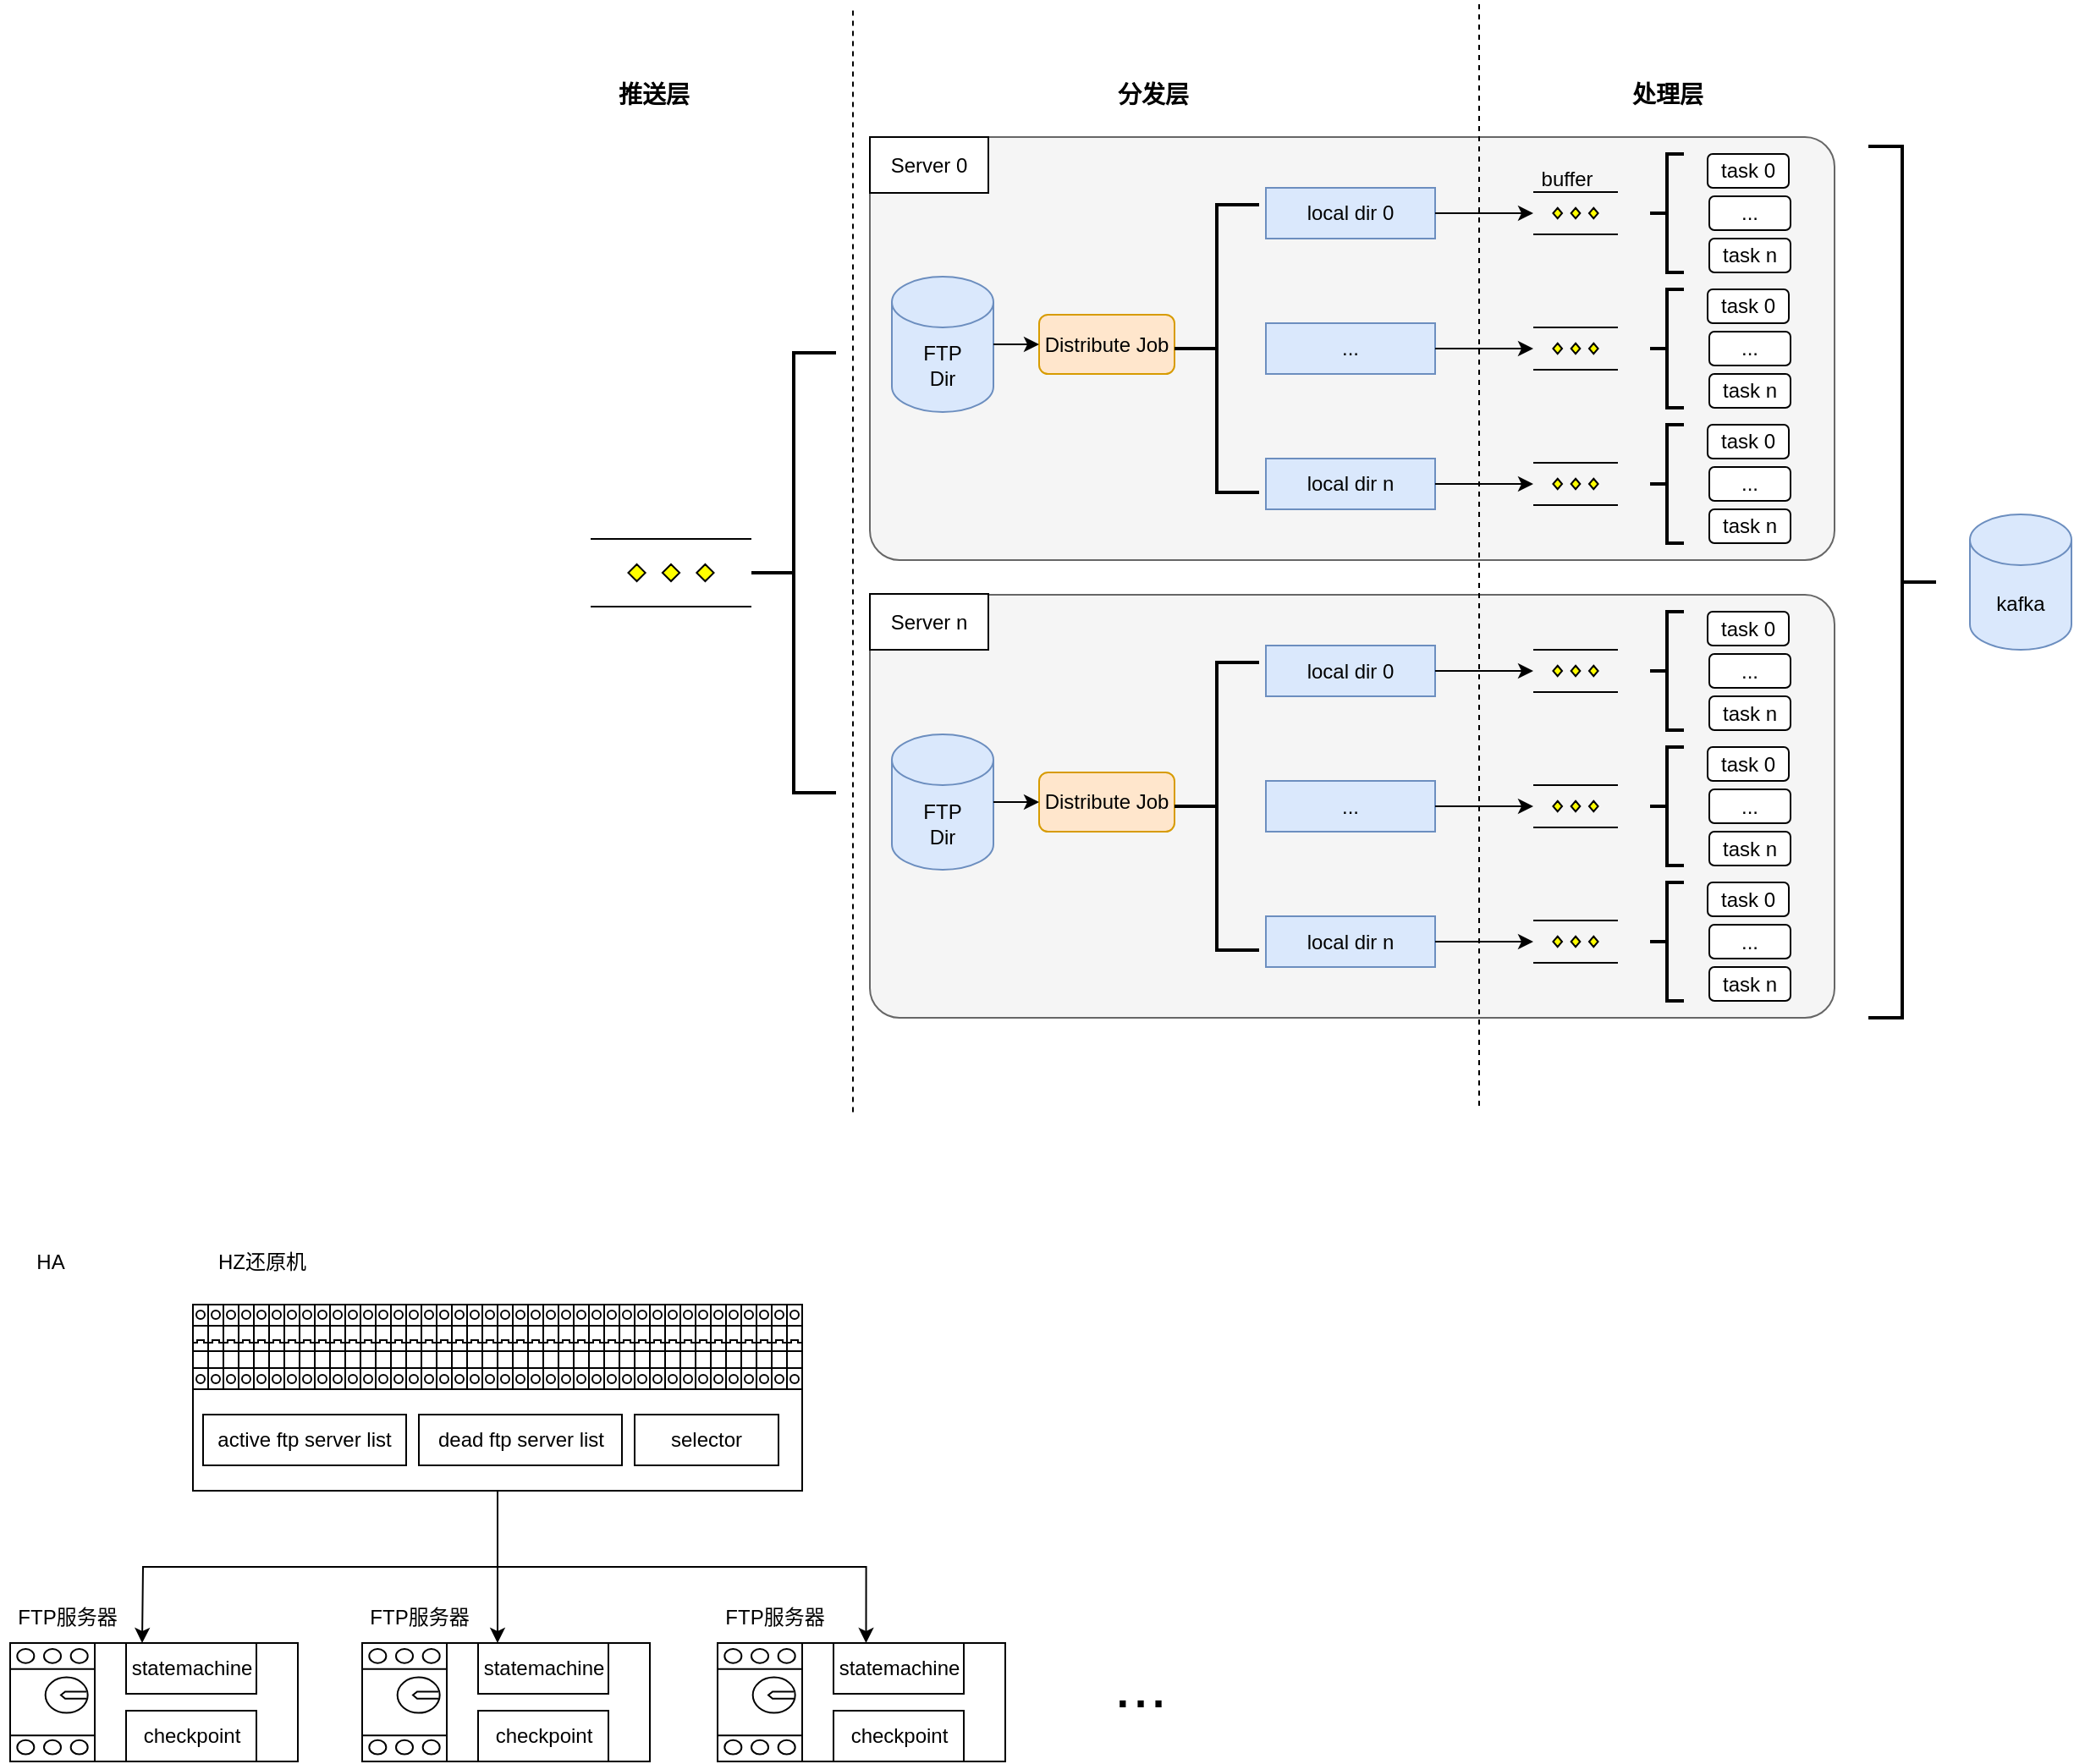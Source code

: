 <mxfile version="21.3.3" type="github">
  <diagram name="第 1 页" id="BekG2cdM6ZOPkUdRqFy7">
    <mxGraphModel dx="1910" dy="654" grid="1" gridSize="10" guides="1" tooltips="1" connect="1" arrows="1" fold="1" page="1" pageScale="1" pageWidth="827" pageHeight="1169" math="0" shadow="0">
      <root>
        <mxCell id="0" />
        <mxCell id="1" parent="0" />
        <mxCell id="uZqDk2x9J8b8Om_Up-CV-93" value="" style="rounded=1;whiteSpace=wrap;html=1;arcSize=7;fillColor=#f5f5f5;fontColor=#333333;strokeColor=#666666;" parent="1" vertex="1">
          <mxGeometry x="70" y="300" width="570" height="250" as="geometry" />
        </mxCell>
        <mxCell id="uZqDk2x9J8b8Om_Up-CV-2" value="" style="endArrow=none;dashed=1;html=1;rounded=0;" parent="1" edge="1">
          <mxGeometry width="50" height="50" relative="1" as="geometry">
            <mxPoint x="60" y="876.25" as="sourcePoint" />
            <mxPoint x="60" y="223.75" as="targetPoint" />
          </mxGeometry>
        </mxCell>
        <mxCell id="uZqDk2x9J8b8Om_Up-CV-6" value="task 0" style="rounded=1;whiteSpace=wrap;html=1;" parent="1" vertex="1">
          <mxGeometry x="565" y="310" width="48" height="20" as="geometry" />
        </mxCell>
        <mxCell id="uZqDk2x9J8b8Om_Up-CV-15" value="local dir 0" style="rounded=0;whiteSpace=wrap;html=1;fillColor=#dae8fc;strokeColor=#6c8ebf;" parent="1" vertex="1">
          <mxGeometry x="304" y="330" width="100" height="30" as="geometry" />
        </mxCell>
        <mxCell id="uZqDk2x9J8b8Om_Up-CV-17" value="..." style="rounded=0;whiteSpace=wrap;html=1;fillColor=#dae8fc;strokeColor=#6c8ebf;" parent="1" vertex="1">
          <mxGeometry x="304" y="410" width="100" height="30" as="geometry" />
        </mxCell>
        <mxCell id="uZqDk2x9J8b8Om_Up-CV-21" value="FTP&lt;br&gt;Dir" style="shape=cylinder3;whiteSpace=wrap;html=1;boundedLbl=1;backgroundOutline=1;size=15;fillColor=#dae8fc;strokeColor=#6c8ebf;" parent="1" vertex="1">
          <mxGeometry x="83" y="382.5" width="60" height="80" as="geometry" />
        </mxCell>
        <mxCell id="uZqDk2x9J8b8Om_Up-CV-23" value="Distribute Job" style="rounded=1;whiteSpace=wrap;html=1;fillColor=#ffe6cc;strokeColor=#d79b00;" parent="1" vertex="1">
          <mxGeometry x="170" y="405" width="80" height="35" as="geometry" />
        </mxCell>
        <mxCell id="uZqDk2x9J8b8Om_Up-CV-24" value="" style="endArrow=classic;html=1;rounded=0;exitX=1;exitY=0.5;exitDx=0;exitDy=0;exitPerimeter=0;entryX=0;entryY=0.5;entryDx=0;entryDy=0;" parent="1" source="uZqDk2x9J8b8Om_Up-CV-21" target="uZqDk2x9J8b8Om_Up-CV-23" edge="1">
          <mxGeometry width="50" height="50" relative="1" as="geometry">
            <mxPoint x="440" y="460" as="sourcePoint" />
            <mxPoint x="490" y="410" as="targetPoint" />
          </mxGeometry>
        </mxCell>
        <mxCell id="uZqDk2x9J8b8Om_Up-CV-27" value="" style="strokeWidth=2;html=1;shape=mxgraph.flowchart.annotation_2;align=left;labelPosition=right;pointerEvents=1;" parent="1" vertex="1">
          <mxGeometry x="250" y="340" width="50" height="170" as="geometry" />
        </mxCell>
        <mxCell id="uZqDk2x9J8b8Om_Up-CV-29" value="" style="endArrow=classic;html=1;rounded=0;exitX=1;exitY=0.5;exitDx=0;exitDy=0;entryX=0;entryY=0.5;entryDx=0;entryDy=0;entryPerimeter=0;" parent="1" source="uZqDk2x9J8b8Om_Up-CV-15" target="uZqDk2x9J8b8Om_Up-CV-34" edge="1">
          <mxGeometry width="50" height="50" relative="1" as="geometry">
            <mxPoint x="450" y="384.5" as="sourcePoint" />
            <mxPoint x="462.0" y="385" as="targetPoint" />
          </mxGeometry>
        </mxCell>
        <mxCell id="uZqDk2x9J8b8Om_Up-CV-36" value="" style="verticalLabelPosition=bottom;verticalAlign=top;html=1;shape=mxgraph.flowchart.parallel_mode;pointerEvents=1" parent="1" vertex="1">
          <mxGeometry x="-95" y="537.5" width="95" height="40" as="geometry" />
        </mxCell>
        <mxCell id="uZqDk2x9J8b8Om_Up-CV-37" value="..." style="rounded=1;whiteSpace=wrap;html=1;" parent="1" vertex="1">
          <mxGeometry x="566" y="335" width="48" height="20" as="geometry" />
        </mxCell>
        <mxCell id="uZqDk2x9J8b8Om_Up-CV-38" value="task n" style="rounded=1;whiteSpace=wrap;html=1;" parent="1" vertex="1">
          <mxGeometry x="566" y="360" width="48" height="20" as="geometry" />
        </mxCell>
        <mxCell id="uZqDk2x9J8b8Om_Up-CV-40" value="" style="strokeWidth=2;html=1;shape=mxgraph.flowchart.annotation_2;align=left;labelPosition=right;pointerEvents=1;" parent="1" vertex="1">
          <mxGeometry x="531" y="310" width="20" height="70" as="geometry" />
        </mxCell>
        <mxCell id="uZqDk2x9J8b8Om_Up-CV-41" value="task 0" style="rounded=1;whiteSpace=wrap;html=1;" parent="1" vertex="1">
          <mxGeometry x="565" y="390" width="48" height="20" as="geometry" />
        </mxCell>
        <mxCell id="uZqDk2x9J8b8Om_Up-CV-42" value="" style="endArrow=classic;html=1;rounded=0;exitX=1;exitY=0.5;exitDx=0;exitDy=0;entryX=0;entryY=0.5;entryDx=0;entryDy=0;entryPerimeter=0;" parent="1" target="uZqDk2x9J8b8Om_Up-CV-43" edge="1">
          <mxGeometry width="50" height="50" relative="1" as="geometry">
            <mxPoint x="404" y="425" as="sourcePoint" />
            <mxPoint x="462.0" y="465" as="targetPoint" />
          </mxGeometry>
        </mxCell>
        <mxCell id="uZqDk2x9J8b8Om_Up-CV-43" value="" style="verticalLabelPosition=bottom;verticalAlign=top;html=1;shape=mxgraph.flowchart.parallel_mode;pointerEvents=1" parent="1" vertex="1">
          <mxGeometry x="462" y="412.5" width="50" height="25" as="geometry" />
        </mxCell>
        <mxCell id="uZqDk2x9J8b8Om_Up-CV-44" value="..." style="rounded=1;whiteSpace=wrap;html=1;" parent="1" vertex="1">
          <mxGeometry x="566" y="415" width="48" height="20" as="geometry" />
        </mxCell>
        <mxCell id="uZqDk2x9J8b8Om_Up-CV-45" value="task n" style="rounded=1;whiteSpace=wrap;html=1;" parent="1" vertex="1">
          <mxGeometry x="566" y="440" width="48" height="20" as="geometry" />
        </mxCell>
        <mxCell id="uZqDk2x9J8b8Om_Up-CV-46" value="" style="strokeWidth=2;html=1;shape=mxgraph.flowchart.annotation_2;align=left;labelPosition=right;pointerEvents=1;" parent="1" vertex="1">
          <mxGeometry x="531" y="390" width="20" height="70" as="geometry" />
        </mxCell>
        <mxCell id="uZqDk2x9J8b8Om_Up-CV-47" value="local dir n" style="rounded=0;whiteSpace=wrap;html=1;fillColor=#dae8fc;strokeColor=#6c8ebf;" parent="1" vertex="1">
          <mxGeometry x="304" y="490" width="100" height="30" as="geometry" />
        </mxCell>
        <mxCell id="uZqDk2x9J8b8Om_Up-CV-48" value="task 0" style="rounded=1;whiteSpace=wrap;html=1;" parent="1" vertex="1">
          <mxGeometry x="565" y="470" width="48" height="20" as="geometry" />
        </mxCell>
        <mxCell id="uZqDk2x9J8b8Om_Up-CV-49" value="" style="endArrow=classic;html=1;rounded=0;exitX=1;exitY=0.5;exitDx=0;exitDy=0;entryX=0;entryY=0.5;entryDx=0;entryDy=0;entryPerimeter=0;" parent="1" target="uZqDk2x9J8b8Om_Up-CV-50" edge="1">
          <mxGeometry width="50" height="50" relative="1" as="geometry">
            <mxPoint x="404" y="505" as="sourcePoint" />
            <mxPoint x="462.0" y="545" as="targetPoint" />
          </mxGeometry>
        </mxCell>
        <mxCell id="uZqDk2x9J8b8Om_Up-CV-50" value="" style="verticalLabelPosition=bottom;verticalAlign=top;html=1;shape=mxgraph.flowchart.parallel_mode;pointerEvents=1" parent="1" vertex="1">
          <mxGeometry x="462" y="492.5" width="50" height="25" as="geometry" />
        </mxCell>
        <mxCell id="uZqDk2x9J8b8Om_Up-CV-51" value="..." style="rounded=1;whiteSpace=wrap;html=1;" parent="1" vertex="1">
          <mxGeometry x="566" y="495" width="48" height="20" as="geometry" />
        </mxCell>
        <mxCell id="uZqDk2x9J8b8Om_Up-CV-52" value="task n" style="rounded=1;whiteSpace=wrap;html=1;" parent="1" vertex="1">
          <mxGeometry x="566" y="520" width="48" height="20" as="geometry" />
        </mxCell>
        <mxCell id="uZqDk2x9J8b8Om_Up-CV-53" value="" style="strokeWidth=2;html=1;shape=mxgraph.flowchart.annotation_2;align=left;labelPosition=right;pointerEvents=1;" parent="1" vertex="1">
          <mxGeometry x="531" y="470" width="20" height="70" as="geometry" />
        </mxCell>
        <mxCell id="uZqDk2x9J8b8Om_Up-CV-87" value="" style="strokeWidth=2;html=1;shape=mxgraph.flowchart.annotation_2;align=left;labelPosition=right;pointerEvents=1;" parent="1" vertex="1">
          <mxGeometry y="427.5" width="50" height="260" as="geometry" />
        </mxCell>
        <mxCell id="uZqDk2x9J8b8Om_Up-CV-88" value="kafka" style="shape=cylinder3;whiteSpace=wrap;html=1;boundedLbl=1;backgroundOutline=1;size=15;fillColor=#dae8fc;strokeColor=#6c8ebf;" parent="1" vertex="1">
          <mxGeometry x="720" y="523" width="60" height="80" as="geometry" />
        </mxCell>
        <mxCell id="uZqDk2x9J8b8Om_Up-CV-90" value="" style="strokeWidth=2;html=1;shape=mxgraph.flowchart.annotation_2;align=left;labelPosition=right;pointerEvents=1;rotation=-180;" parent="1" vertex="1">
          <mxGeometry x="660" y="305.5" width="40" height="515" as="geometry" />
        </mxCell>
        <mxCell id="uZqDk2x9J8b8Om_Up-CV-94" value="" style="rounded=1;whiteSpace=wrap;html=1;arcSize=7;fillColor=#f5f5f5;fontColor=#333333;strokeColor=#666666;" parent="1" vertex="1">
          <mxGeometry x="70" y="570.5" width="570" height="250" as="geometry" />
        </mxCell>
        <mxCell id="uZqDk2x9J8b8Om_Up-CV-95" value="task 0" style="rounded=1;whiteSpace=wrap;html=1;" parent="1" vertex="1">
          <mxGeometry x="565" y="580.5" width="48" height="20" as="geometry" />
        </mxCell>
        <mxCell id="uZqDk2x9J8b8Om_Up-CV-96" value="local dir 0" style="rounded=0;whiteSpace=wrap;html=1;fillColor=#dae8fc;strokeColor=#6c8ebf;" parent="1" vertex="1">
          <mxGeometry x="304" y="600.5" width="100" height="30" as="geometry" />
        </mxCell>
        <mxCell id="uZqDk2x9J8b8Om_Up-CV-97" value="..." style="rounded=0;whiteSpace=wrap;html=1;fillColor=#dae8fc;strokeColor=#6c8ebf;" parent="1" vertex="1">
          <mxGeometry x="304" y="680.5" width="100" height="30" as="geometry" />
        </mxCell>
        <mxCell id="uZqDk2x9J8b8Om_Up-CV-98" value="FTP&lt;br&gt;Dir" style="shape=cylinder3;whiteSpace=wrap;html=1;boundedLbl=1;backgroundOutline=1;size=15;fillColor=#dae8fc;strokeColor=#6c8ebf;" parent="1" vertex="1">
          <mxGeometry x="83" y="653" width="60" height="80" as="geometry" />
        </mxCell>
        <mxCell id="uZqDk2x9J8b8Om_Up-CV-99" value="Distribute Job" style="rounded=1;whiteSpace=wrap;html=1;fillColor=#ffe6cc;strokeColor=#d79b00;" parent="1" vertex="1">
          <mxGeometry x="170" y="675.5" width="80" height="35" as="geometry" />
        </mxCell>
        <mxCell id="uZqDk2x9J8b8Om_Up-CV-100" value="" style="endArrow=classic;html=1;rounded=0;exitX=1;exitY=0.5;exitDx=0;exitDy=0;exitPerimeter=0;entryX=0;entryY=0.5;entryDx=0;entryDy=0;" parent="1" source="uZqDk2x9J8b8Om_Up-CV-98" target="uZqDk2x9J8b8Om_Up-CV-99" edge="1">
          <mxGeometry width="50" height="50" relative="1" as="geometry">
            <mxPoint x="440" y="730.5" as="sourcePoint" />
            <mxPoint x="490" y="680.5" as="targetPoint" />
          </mxGeometry>
        </mxCell>
        <mxCell id="uZqDk2x9J8b8Om_Up-CV-101" value="" style="strokeWidth=2;html=1;shape=mxgraph.flowchart.annotation_2;align=left;labelPosition=right;pointerEvents=1;" parent="1" vertex="1">
          <mxGeometry x="250" y="610.5" width="50" height="170" as="geometry" />
        </mxCell>
        <mxCell id="uZqDk2x9J8b8Om_Up-CV-102" value="" style="endArrow=classic;html=1;rounded=0;exitX=1;exitY=0.5;exitDx=0;exitDy=0;entryX=0;entryY=0.5;entryDx=0;entryDy=0;entryPerimeter=0;" parent="1" source="uZqDk2x9J8b8Om_Up-CV-96" target="uZqDk2x9J8b8Om_Up-CV-103" edge="1">
          <mxGeometry width="50" height="50" relative="1" as="geometry">
            <mxPoint x="450" y="655" as="sourcePoint" />
            <mxPoint x="462.0" y="655.5" as="targetPoint" />
          </mxGeometry>
        </mxCell>
        <mxCell id="uZqDk2x9J8b8Om_Up-CV-103" value="" style="verticalLabelPosition=bottom;verticalAlign=top;html=1;shape=mxgraph.flowchart.parallel_mode;pointerEvents=1" parent="1" vertex="1">
          <mxGeometry x="462" y="603" width="50" height="25" as="geometry" />
        </mxCell>
        <mxCell id="uZqDk2x9J8b8Om_Up-CV-104" value="..." style="rounded=1;whiteSpace=wrap;html=1;" parent="1" vertex="1">
          <mxGeometry x="566" y="605.5" width="48" height="20" as="geometry" />
        </mxCell>
        <mxCell id="uZqDk2x9J8b8Om_Up-CV-105" value="task n" style="rounded=1;whiteSpace=wrap;html=1;" parent="1" vertex="1">
          <mxGeometry x="566" y="630.5" width="48" height="20" as="geometry" />
        </mxCell>
        <mxCell id="uZqDk2x9J8b8Om_Up-CV-106" value="" style="strokeWidth=2;html=1;shape=mxgraph.flowchart.annotation_2;align=left;labelPosition=right;pointerEvents=1;" parent="1" vertex="1">
          <mxGeometry x="531" y="580.5" width="20" height="70" as="geometry" />
        </mxCell>
        <mxCell id="uZqDk2x9J8b8Om_Up-CV-107" value="task 0" style="rounded=1;whiteSpace=wrap;html=1;" parent="1" vertex="1">
          <mxGeometry x="565" y="660.5" width="48" height="20" as="geometry" />
        </mxCell>
        <mxCell id="uZqDk2x9J8b8Om_Up-CV-108" value="" style="endArrow=classic;html=1;rounded=0;exitX=1;exitY=0.5;exitDx=0;exitDy=0;entryX=0;entryY=0.5;entryDx=0;entryDy=0;entryPerimeter=0;" parent="1" target="uZqDk2x9J8b8Om_Up-CV-109" edge="1">
          <mxGeometry width="50" height="50" relative="1" as="geometry">
            <mxPoint x="404" y="695.5" as="sourcePoint" />
            <mxPoint x="462.0" y="735.5" as="targetPoint" />
          </mxGeometry>
        </mxCell>
        <mxCell id="uZqDk2x9J8b8Om_Up-CV-109" value="" style="verticalLabelPosition=bottom;verticalAlign=top;html=1;shape=mxgraph.flowchart.parallel_mode;pointerEvents=1" parent="1" vertex="1">
          <mxGeometry x="462" y="683" width="50" height="25" as="geometry" />
        </mxCell>
        <mxCell id="uZqDk2x9J8b8Om_Up-CV-110" value="..." style="rounded=1;whiteSpace=wrap;html=1;" parent="1" vertex="1">
          <mxGeometry x="566" y="685.5" width="48" height="20" as="geometry" />
        </mxCell>
        <mxCell id="uZqDk2x9J8b8Om_Up-CV-111" value="task n" style="rounded=1;whiteSpace=wrap;html=1;" parent="1" vertex="1">
          <mxGeometry x="566" y="710.5" width="48" height="20" as="geometry" />
        </mxCell>
        <mxCell id="uZqDk2x9J8b8Om_Up-CV-112" value="" style="strokeWidth=2;html=1;shape=mxgraph.flowchart.annotation_2;align=left;labelPosition=right;pointerEvents=1;" parent="1" vertex="1">
          <mxGeometry x="531" y="660.5" width="20" height="70" as="geometry" />
        </mxCell>
        <mxCell id="uZqDk2x9J8b8Om_Up-CV-113" value="local dir n" style="rounded=0;whiteSpace=wrap;html=1;fillColor=#dae8fc;strokeColor=#6c8ebf;" parent="1" vertex="1">
          <mxGeometry x="304" y="760.5" width="100" height="30" as="geometry" />
        </mxCell>
        <mxCell id="uZqDk2x9J8b8Om_Up-CV-114" value="task 0" style="rounded=1;whiteSpace=wrap;html=1;" parent="1" vertex="1">
          <mxGeometry x="565" y="740.5" width="48" height="20" as="geometry" />
        </mxCell>
        <mxCell id="uZqDk2x9J8b8Om_Up-CV-115" value="" style="endArrow=classic;html=1;rounded=0;exitX=1;exitY=0.5;exitDx=0;exitDy=0;entryX=0;entryY=0.5;entryDx=0;entryDy=0;entryPerimeter=0;" parent="1" target="uZqDk2x9J8b8Om_Up-CV-116" edge="1">
          <mxGeometry width="50" height="50" relative="1" as="geometry">
            <mxPoint x="404" y="775.5" as="sourcePoint" />
            <mxPoint x="462.0" y="815.5" as="targetPoint" />
          </mxGeometry>
        </mxCell>
        <mxCell id="uZqDk2x9J8b8Om_Up-CV-116" value="" style="verticalLabelPosition=bottom;verticalAlign=top;html=1;shape=mxgraph.flowchart.parallel_mode;pointerEvents=1" parent="1" vertex="1">
          <mxGeometry x="462" y="763" width="50" height="25" as="geometry" />
        </mxCell>
        <mxCell id="uZqDk2x9J8b8Om_Up-CV-117" value="..." style="rounded=1;whiteSpace=wrap;html=1;" parent="1" vertex="1">
          <mxGeometry x="566" y="765.5" width="48" height="20" as="geometry" />
        </mxCell>
        <mxCell id="uZqDk2x9J8b8Om_Up-CV-118" value="task n" style="rounded=1;whiteSpace=wrap;html=1;" parent="1" vertex="1">
          <mxGeometry x="566" y="790.5" width="48" height="20" as="geometry" />
        </mxCell>
        <mxCell id="uZqDk2x9J8b8Om_Up-CV-119" value="" style="strokeWidth=2;html=1;shape=mxgraph.flowchart.annotation_2;align=left;labelPosition=right;pointerEvents=1;" parent="1" vertex="1">
          <mxGeometry x="531" y="740.5" width="20" height="70" as="geometry" />
        </mxCell>
        <mxCell id="uZqDk2x9J8b8Om_Up-CV-120" value="" style="endArrow=none;dashed=1;html=1;rounded=0;" parent="1" edge="1">
          <mxGeometry width="50" height="50" relative="1" as="geometry">
            <mxPoint x="430" y="872.5" as="sourcePoint" />
            <mxPoint x="430" y="220" as="targetPoint" />
          </mxGeometry>
        </mxCell>
        <mxCell id="uZqDk2x9J8b8Om_Up-CV-121" value="buffer" style="text;html=1;strokeColor=none;fillColor=none;align=center;verticalAlign=middle;whiteSpace=wrap;rounded=0;" parent="1" vertex="1">
          <mxGeometry x="452" y="310" width="60" height="30" as="geometry" />
        </mxCell>
        <mxCell id="uZqDk2x9J8b8Om_Up-CV-122" value="推送层" style="text;html=1;strokeColor=none;fillColor=none;align=center;verticalAlign=middle;whiteSpace=wrap;rounded=0;fontSize=14;fontStyle=1" parent="1" vertex="1">
          <mxGeometry x="-95" y="260" width="75" height="30" as="geometry" />
        </mxCell>
        <mxCell id="uZqDk2x9J8b8Om_Up-CV-123" value="分发层" style="text;html=1;strokeColor=none;fillColor=none;align=center;verticalAlign=middle;whiteSpace=wrap;rounded=0;fontSize=14;fontStyle=1" parent="1" vertex="1">
          <mxGeometry x="200" y="260" width="75" height="30" as="geometry" />
        </mxCell>
        <mxCell id="uZqDk2x9J8b8Om_Up-CV-124" value="处理层" style="text;html=1;strokeColor=none;fillColor=none;align=center;verticalAlign=middle;whiteSpace=wrap;rounded=0;fontSize=14;fontStyle=1" parent="1" vertex="1">
          <mxGeometry x="503.5" y="260" width="75" height="30" as="geometry" />
        </mxCell>
        <mxCell id="uZqDk2x9J8b8Om_Up-CV-127" value="Server 0" style="rounded=0;whiteSpace=wrap;html=1;" parent="1" vertex="1">
          <mxGeometry x="70" y="300" width="70" height="33" as="geometry" />
        </mxCell>
        <mxCell id="uZqDk2x9J8b8Om_Up-CV-128" value="Server n" style="rounded=0;whiteSpace=wrap;html=1;" parent="1" vertex="1">
          <mxGeometry x="70" y="570" width="70" height="33" as="geometry" />
        </mxCell>
        <mxCell id="uZqDk2x9J8b8Om_Up-CV-34" value="" style="verticalLabelPosition=bottom;verticalAlign=top;html=1;shape=mxgraph.flowchart.parallel_mode;pointerEvents=1;fillColor=none;strokeColor=default;" parent="1" vertex="1">
          <mxGeometry x="462" y="332.5" width="50" height="25" as="geometry" />
        </mxCell>
        <mxCell id="rie9ZK1b0KE5LXsKnryG-71" style="edgeStyle=orthogonalEdgeStyle;rounded=0;orthogonalLoop=1;jettySize=auto;html=1;exitX=0.5;exitY=1;exitDx=0;exitDy=0;" edge="1" parent="1" source="rie9ZK1b0KE5LXsKnryG-13">
          <mxGeometry relative="1" as="geometry">
            <mxPoint x="-360" y="1190" as="targetPoint" />
          </mxGeometry>
        </mxCell>
        <mxCell id="rie9ZK1b0KE5LXsKnryG-72" style="rounded=0;orthogonalLoop=1;jettySize=auto;html=1;exitX=0.5;exitY=1;exitDx=0;exitDy=0;" edge="1" parent="1" source="rie9ZK1b0KE5LXsKnryG-13">
          <mxGeometry relative="1" as="geometry">
            <mxPoint x="-150" y="1190" as="targetPoint" />
          </mxGeometry>
        </mxCell>
        <mxCell id="rie9ZK1b0KE5LXsKnryG-73" style="edgeStyle=orthogonalEdgeStyle;rounded=0;orthogonalLoop=1;jettySize=auto;html=1;exitX=0.5;exitY=1;exitDx=0;exitDy=0;entryX=0.25;entryY=0;entryDx=0;entryDy=0;" edge="1" parent="1" source="rie9ZK1b0KE5LXsKnryG-13" target="rie9ZK1b0KE5LXsKnryG-66">
          <mxGeometry relative="1" as="geometry" />
        </mxCell>
        <mxCell id="rie9ZK1b0KE5LXsKnryG-56" value="" style="group" vertex="1" connectable="0" parent="1">
          <mxGeometry x="-438" y="1160" width="170" height="100" as="geometry" />
        </mxCell>
        <mxCell id="rie9ZK1b0KE5LXsKnryG-11" value="" style="verticalLabelPosition=bottom;dashed=0;shadow=0;html=1;align=center;verticalAlign=top;shape=mxgraph.cabinets.motor_cb_32_125a;" vertex="1" parent="rie9ZK1b0KE5LXsKnryG-56">
          <mxGeometry y="30" width="50" height="70" as="geometry" />
        </mxCell>
        <mxCell id="rie9ZK1b0KE5LXsKnryG-52" value="" style="rounded=0;whiteSpace=wrap;html=1;" vertex="1" parent="rie9ZK1b0KE5LXsKnryG-56">
          <mxGeometry x="50" y="30" width="120" height="70" as="geometry" />
        </mxCell>
        <mxCell id="rie9ZK1b0KE5LXsKnryG-53" value="statemachine" style="rounded=0;whiteSpace=wrap;html=1;" vertex="1" parent="rie9ZK1b0KE5LXsKnryG-56">
          <mxGeometry x="68.5" y="30" width="77" height="30" as="geometry" />
        </mxCell>
        <mxCell id="rie9ZK1b0KE5LXsKnryG-54" value="checkpoint" style="rounded=0;whiteSpace=wrap;html=1;" vertex="1" parent="rie9ZK1b0KE5LXsKnryG-56">
          <mxGeometry x="68.5" y="70" width="77" height="30" as="geometry" />
        </mxCell>
        <mxCell id="rie9ZK1b0KE5LXsKnryG-55" value="FTP服务器" style="text;html=1;strokeColor=none;fillColor=none;align=center;verticalAlign=middle;whiteSpace=wrap;rounded=0;" vertex="1" parent="rie9ZK1b0KE5LXsKnryG-56">
          <mxGeometry width="68" height="30" as="geometry" />
        </mxCell>
        <mxCell id="rie9ZK1b0KE5LXsKnryG-57" value="" style="group" vertex="1" connectable="0" parent="1">
          <mxGeometry x="-230" y="1160" width="170" height="100" as="geometry" />
        </mxCell>
        <mxCell id="rie9ZK1b0KE5LXsKnryG-59" value="" style="rounded=0;whiteSpace=wrap;html=1;" vertex="1" parent="rie9ZK1b0KE5LXsKnryG-57">
          <mxGeometry y="30" width="170" height="70" as="geometry" />
        </mxCell>
        <mxCell id="rie9ZK1b0KE5LXsKnryG-58" value="" style="verticalLabelPosition=bottom;dashed=0;shadow=0;html=1;align=center;verticalAlign=top;shape=mxgraph.cabinets.motor_cb_32_125a;" vertex="1" parent="rie9ZK1b0KE5LXsKnryG-57">
          <mxGeometry y="30" width="50" height="70" as="geometry" />
        </mxCell>
        <mxCell id="rie9ZK1b0KE5LXsKnryG-60" value="statemachine" style="rounded=0;whiteSpace=wrap;html=1;" vertex="1" parent="rie9ZK1b0KE5LXsKnryG-57">
          <mxGeometry x="68.5" y="30" width="77" height="30" as="geometry" />
        </mxCell>
        <mxCell id="rie9ZK1b0KE5LXsKnryG-61" value="checkpoint" style="rounded=0;whiteSpace=wrap;html=1;" vertex="1" parent="rie9ZK1b0KE5LXsKnryG-57">
          <mxGeometry x="68.5" y="70" width="77" height="30" as="geometry" />
        </mxCell>
        <mxCell id="rie9ZK1b0KE5LXsKnryG-62" value="FTP服务器" style="text;html=1;strokeColor=none;fillColor=none;align=center;verticalAlign=middle;whiteSpace=wrap;rounded=0;" vertex="1" parent="rie9ZK1b0KE5LXsKnryG-57">
          <mxGeometry width="68" height="30" as="geometry" />
        </mxCell>
        <mxCell id="rie9ZK1b0KE5LXsKnryG-63" value="" style="group" vertex="1" connectable="0" parent="1">
          <mxGeometry x="-20" y="1160" width="170" height="100" as="geometry" />
        </mxCell>
        <mxCell id="rie9ZK1b0KE5LXsKnryG-64" value="" style="verticalLabelPosition=bottom;dashed=0;shadow=0;html=1;align=center;verticalAlign=top;shape=mxgraph.cabinets.motor_cb_32_125a;" vertex="1" parent="rie9ZK1b0KE5LXsKnryG-63">
          <mxGeometry y="30" width="50" height="70" as="geometry" />
        </mxCell>
        <mxCell id="rie9ZK1b0KE5LXsKnryG-65" value="" style="rounded=0;whiteSpace=wrap;html=1;" vertex="1" parent="rie9ZK1b0KE5LXsKnryG-63">
          <mxGeometry x="50" y="30" width="120" height="70" as="geometry" />
        </mxCell>
        <mxCell id="rie9ZK1b0KE5LXsKnryG-66" value="statemachine" style="rounded=0;whiteSpace=wrap;html=1;" vertex="1" parent="rie9ZK1b0KE5LXsKnryG-63">
          <mxGeometry x="68.5" y="30" width="77" height="30" as="geometry" />
        </mxCell>
        <mxCell id="rie9ZK1b0KE5LXsKnryG-67" value="checkpoint" style="rounded=0;whiteSpace=wrap;html=1;" vertex="1" parent="rie9ZK1b0KE5LXsKnryG-63">
          <mxGeometry x="68.5" y="70" width="77" height="30" as="geometry" />
        </mxCell>
        <mxCell id="rie9ZK1b0KE5LXsKnryG-68" value="FTP服务器" style="text;html=1;strokeColor=none;fillColor=none;align=center;verticalAlign=middle;whiteSpace=wrap;rounded=0;" vertex="1" parent="rie9ZK1b0KE5LXsKnryG-63">
          <mxGeometry width="68" height="30" as="geometry" />
        </mxCell>
        <mxCell id="rie9ZK1b0KE5LXsKnryG-70" value="..." style="text;html=1;strokeColor=none;fillColor=none;align=center;verticalAlign=middle;whiteSpace=wrap;rounded=0;fontSize=38;" vertex="1" parent="1">
          <mxGeometry x="200" y="1200" width="60" height="30" as="geometry" />
        </mxCell>
        <mxCell id="rie9ZK1b0KE5LXsKnryG-74" value="" style="group" vertex="1" connectable="0" parent="1">
          <mxGeometry x="-330" y="950" width="360" height="150" as="geometry" />
        </mxCell>
        <mxCell id="rie9ZK1b0KE5LXsKnryG-1" value="" style="verticalLabelPosition=bottom;dashed=0;shadow=0;html=1;align=center;verticalAlign=top;shape=mxgraph.cabinets.cb_1p;" vertex="1" parent="rie9ZK1b0KE5LXsKnryG-74">
          <mxGeometry y="40" width="9" height="50" as="geometry" />
        </mxCell>
        <mxCell id="rie9ZK1b0KE5LXsKnryG-2" value="" style="verticalLabelPosition=bottom;dashed=0;shadow=0;html=1;align=center;verticalAlign=top;shape=mxgraph.cabinets.cb_1p;" vertex="1" parent="rie9ZK1b0KE5LXsKnryG-74">
          <mxGeometry x="9" y="40" width="9" height="50" as="geometry" />
        </mxCell>
        <mxCell id="rie9ZK1b0KE5LXsKnryG-3" value="" style="verticalLabelPosition=bottom;dashed=0;shadow=0;html=1;align=center;verticalAlign=top;shape=mxgraph.cabinets.cb_1p;" vertex="1" parent="rie9ZK1b0KE5LXsKnryG-74">
          <mxGeometry x="18" y="40" width="9" height="50" as="geometry" />
        </mxCell>
        <mxCell id="rie9ZK1b0KE5LXsKnryG-4" value="" style="verticalLabelPosition=bottom;dashed=0;shadow=0;html=1;align=center;verticalAlign=top;shape=mxgraph.cabinets.cb_1p;" vertex="1" parent="rie9ZK1b0KE5LXsKnryG-74">
          <mxGeometry x="27" y="40" width="9" height="50" as="geometry" />
        </mxCell>
        <mxCell id="rie9ZK1b0KE5LXsKnryG-5" value="" style="verticalLabelPosition=bottom;dashed=0;shadow=0;html=1;align=center;verticalAlign=top;shape=mxgraph.cabinets.cb_1p;" vertex="1" parent="rie9ZK1b0KE5LXsKnryG-74">
          <mxGeometry x="36" y="40" width="9" height="50" as="geometry" />
        </mxCell>
        <mxCell id="rie9ZK1b0KE5LXsKnryG-6" value="" style="verticalLabelPosition=bottom;dashed=0;shadow=0;html=1;align=center;verticalAlign=top;shape=mxgraph.cabinets.cb_1p;" vertex="1" parent="rie9ZK1b0KE5LXsKnryG-74">
          <mxGeometry x="45" y="40" width="9" height="50" as="geometry" />
        </mxCell>
        <mxCell id="rie9ZK1b0KE5LXsKnryG-7" value="" style="verticalLabelPosition=bottom;dashed=0;shadow=0;html=1;align=center;verticalAlign=top;shape=mxgraph.cabinets.cb_1p;" vertex="1" parent="rie9ZK1b0KE5LXsKnryG-74">
          <mxGeometry x="54" y="40" width="9" height="50" as="geometry" />
        </mxCell>
        <mxCell id="rie9ZK1b0KE5LXsKnryG-8" value="" style="verticalLabelPosition=bottom;dashed=0;shadow=0;html=1;align=center;verticalAlign=top;shape=mxgraph.cabinets.cb_1p;" vertex="1" parent="rie9ZK1b0KE5LXsKnryG-74">
          <mxGeometry x="63" y="40" width="9" height="50" as="geometry" />
        </mxCell>
        <mxCell id="rie9ZK1b0KE5LXsKnryG-9" value="" style="verticalLabelPosition=bottom;dashed=0;shadow=0;html=1;align=center;verticalAlign=top;shape=mxgraph.cabinets.cb_1p;" vertex="1" parent="rie9ZK1b0KE5LXsKnryG-74">
          <mxGeometry x="72" y="40" width="9" height="50" as="geometry" />
        </mxCell>
        <mxCell id="rie9ZK1b0KE5LXsKnryG-10" value="" style="verticalLabelPosition=bottom;dashed=0;shadow=0;html=1;align=center;verticalAlign=top;shape=mxgraph.cabinets.cb_1p;" vertex="1" parent="rie9ZK1b0KE5LXsKnryG-74">
          <mxGeometry x="81" y="40" width="9" height="50" as="geometry" />
        </mxCell>
        <mxCell id="rie9ZK1b0KE5LXsKnryG-12" value="HZ还原机" style="text;html=1;strokeColor=none;fillColor=none;align=center;verticalAlign=middle;whiteSpace=wrap;rounded=0;" vertex="1" parent="rie9ZK1b0KE5LXsKnryG-74">
          <mxGeometry x="10.5" width="60" height="30" as="geometry" />
        </mxCell>
        <mxCell id="rie9ZK1b0KE5LXsKnryG-13" value="" style="rounded=0;whiteSpace=wrap;html=1;" vertex="1" parent="rie9ZK1b0KE5LXsKnryG-74">
          <mxGeometry y="90" width="360" height="60" as="geometry" />
        </mxCell>
        <mxCell id="rie9ZK1b0KE5LXsKnryG-19" value="active ftp server list" style="rounded=0;whiteSpace=wrap;html=1;" vertex="1" parent="rie9ZK1b0KE5LXsKnryG-74">
          <mxGeometry x="6" y="105" width="120" height="30" as="geometry" />
        </mxCell>
        <mxCell id="rie9ZK1b0KE5LXsKnryG-20" value="dead ftp server list" style="rounded=0;whiteSpace=wrap;html=1;" vertex="1" parent="rie9ZK1b0KE5LXsKnryG-74">
          <mxGeometry x="133.5" y="105" width="120" height="30" as="geometry" />
        </mxCell>
        <mxCell id="rie9ZK1b0KE5LXsKnryG-21" value="selector" style="rounded=0;whiteSpace=wrap;html=1;" vertex="1" parent="rie9ZK1b0KE5LXsKnryG-74">
          <mxGeometry x="261" y="105" width="85" height="30" as="geometry" />
        </mxCell>
        <mxCell id="rie9ZK1b0KE5LXsKnryG-22" value="" style="verticalLabelPosition=bottom;dashed=0;shadow=0;html=1;align=center;verticalAlign=top;shape=mxgraph.cabinets.cb_1p;" vertex="1" parent="rie9ZK1b0KE5LXsKnryG-74">
          <mxGeometry x="90" y="40" width="9" height="50" as="geometry" />
        </mxCell>
        <mxCell id="rie9ZK1b0KE5LXsKnryG-23" value="" style="verticalLabelPosition=bottom;dashed=0;shadow=0;html=1;align=center;verticalAlign=top;shape=mxgraph.cabinets.cb_1p;" vertex="1" parent="rie9ZK1b0KE5LXsKnryG-74">
          <mxGeometry x="99" y="40" width="9" height="50" as="geometry" />
        </mxCell>
        <mxCell id="rie9ZK1b0KE5LXsKnryG-24" value="" style="verticalLabelPosition=bottom;dashed=0;shadow=0;html=1;align=center;verticalAlign=top;shape=mxgraph.cabinets.cb_1p;" vertex="1" parent="rie9ZK1b0KE5LXsKnryG-74">
          <mxGeometry x="108" y="40" width="9" height="50" as="geometry" />
        </mxCell>
        <mxCell id="rie9ZK1b0KE5LXsKnryG-25" value="" style="verticalLabelPosition=bottom;dashed=0;shadow=0;html=1;align=center;verticalAlign=top;shape=mxgraph.cabinets.cb_1p;" vertex="1" parent="rie9ZK1b0KE5LXsKnryG-74">
          <mxGeometry x="117" y="40" width="9" height="50" as="geometry" />
        </mxCell>
        <mxCell id="rie9ZK1b0KE5LXsKnryG-26" value="" style="verticalLabelPosition=bottom;dashed=0;shadow=0;html=1;align=center;verticalAlign=top;shape=mxgraph.cabinets.cb_1p;" vertex="1" parent="rie9ZK1b0KE5LXsKnryG-74">
          <mxGeometry x="126" y="40" width="9" height="50" as="geometry" />
        </mxCell>
        <mxCell id="rie9ZK1b0KE5LXsKnryG-27" value="" style="verticalLabelPosition=bottom;dashed=0;shadow=0;html=1;align=center;verticalAlign=top;shape=mxgraph.cabinets.cb_1p;" vertex="1" parent="rie9ZK1b0KE5LXsKnryG-74">
          <mxGeometry x="135" y="40" width="9" height="50" as="geometry" />
        </mxCell>
        <mxCell id="rie9ZK1b0KE5LXsKnryG-28" value="" style="verticalLabelPosition=bottom;dashed=0;shadow=0;html=1;align=center;verticalAlign=top;shape=mxgraph.cabinets.cb_1p;" vertex="1" parent="rie9ZK1b0KE5LXsKnryG-74">
          <mxGeometry x="144" y="40" width="9" height="50" as="geometry" />
        </mxCell>
        <mxCell id="rie9ZK1b0KE5LXsKnryG-29" value="" style="verticalLabelPosition=bottom;dashed=0;shadow=0;html=1;align=center;verticalAlign=top;shape=mxgraph.cabinets.cb_1p;" vertex="1" parent="rie9ZK1b0KE5LXsKnryG-74">
          <mxGeometry x="153" y="40" width="9" height="50" as="geometry" />
        </mxCell>
        <mxCell id="rie9ZK1b0KE5LXsKnryG-30" value="" style="verticalLabelPosition=bottom;dashed=0;shadow=0;html=1;align=center;verticalAlign=top;shape=mxgraph.cabinets.cb_1p;" vertex="1" parent="rie9ZK1b0KE5LXsKnryG-74">
          <mxGeometry x="162" y="40" width="9" height="50" as="geometry" />
        </mxCell>
        <mxCell id="rie9ZK1b0KE5LXsKnryG-31" value="" style="verticalLabelPosition=bottom;dashed=0;shadow=0;html=1;align=center;verticalAlign=top;shape=mxgraph.cabinets.cb_1p;" vertex="1" parent="rie9ZK1b0KE5LXsKnryG-74">
          <mxGeometry x="171" y="40" width="9" height="50" as="geometry" />
        </mxCell>
        <mxCell id="rie9ZK1b0KE5LXsKnryG-32" value="" style="verticalLabelPosition=bottom;dashed=0;shadow=0;html=1;align=center;verticalAlign=top;shape=mxgraph.cabinets.cb_1p;" vertex="1" parent="rie9ZK1b0KE5LXsKnryG-74">
          <mxGeometry x="180" y="40" width="9" height="50" as="geometry" />
        </mxCell>
        <mxCell id="rie9ZK1b0KE5LXsKnryG-33" value="" style="verticalLabelPosition=bottom;dashed=0;shadow=0;html=1;align=center;verticalAlign=top;shape=mxgraph.cabinets.cb_1p;" vertex="1" parent="rie9ZK1b0KE5LXsKnryG-74">
          <mxGeometry x="189" y="40" width="9" height="50" as="geometry" />
        </mxCell>
        <mxCell id="rie9ZK1b0KE5LXsKnryG-34" value="" style="verticalLabelPosition=bottom;dashed=0;shadow=0;html=1;align=center;verticalAlign=top;shape=mxgraph.cabinets.cb_1p;" vertex="1" parent="rie9ZK1b0KE5LXsKnryG-74">
          <mxGeometry x="198" y="40" width="9" height="50" as="geometry" />
        </mxCell>
        <mxCell id="rie9ZK1b0KE5LXsKnryG-35" value="" style="verticalLabelPosition=bottom;dashed=0;shadow=0;html=1;align=center;verticalAlign=top;shape=mxgraph.cabinets.cb_1p;" vertex="1" parent="rie9ZK1b0KE5LXsKnryG-74">
          <mxGeometry x="207" y="40" width="9" height="50" as="geometry" />
        </mxCell>
        <mxCell id="rie9ZK1b0KE5LXsKnryG-36" value="" style="verticalLabelPosition=bottom;dashed=0;shadow=0;html=1;align=center;verticalAlign=top;shape=mxgraph.cabinets.cb_1p;" vertex="1" parent="rie9ZK1b0KE5LXsKnryG-74">
          <mxGeometry x="216" y="40" width="9" height="50" as="geometry" />
        </mxCell>
        <mxCell id="rie9ZK1b0KE5LXsKnryG-37" value="" style="verticalLabelPosition=bottom;dashed=0;shadow=0;html=1;align=center;verticalAlign=top;shape=mxgraph.cabinets.cb_1p;" vertex="1" parent="rie9ZK1b0KE5LXsKnryG-74">
          <mxGeometry x="225" y="40" width="9" height="50" as="geometry" />
        </mxCell>
        <mxCell id="rie9ZK1b0KE5LXsKnryG-38" value="" style="verticalLabelPosition=bottom;dashed=0;shadow=0;html=1;align=center;verticalAlign=top;shape=mxgraph.cabinets.cb_1p;" vertex="1" parent="rie9ZK1b0KE5LXsKnryG-74">
          <mxGeometry x="234" y="40" width="9" height="50" as="geometry" />
        </mxCell>
        <mxCell id="rie9ZK1b0KE5LXsKnryG-39" value="" style="verticalLabelPosition=bottom;dashed=0;shadow=0;html=1;align=center;verticalAlign=top;shape=mxgraph.cabinets.cb_1p;" vertex="1" parent="rie9ZK1b0KE5LXsKnryG-74">
          <mxGeometry x="243" y="40" width="9" height="50" as="geometry" />
        </mxCell>
        <mxCell id="rie9ZK1b0KE5LXsKnryG-40" value="" style="verticalLabelPosition=bottom;dashed=0;shadow=0;html=1;align=center;verticalAlign=top;shape=mxgraph.cabinets.cb_1p;" vertex="1" parent="rie9ZK1b0KE5LXsKnryG-74">
          <mxGeometry x="252" y="40" width="9" height="50" as="geometry" />
        </mxCell>
        <mxCell id="rie9ZK1b0KE5LXsKnryG-41" value="" style="verticalLabelPosition=bottom;dashed=0;shadow=0;html=1;align=center;verticalAlign=top;shape=mxgraph.cabinets.cb_1p;" vertex="1" parent="rie9ZK1b0KE5LXsKnryG-74">
          <mxGeometry x="261" y="40" width="9" height="50" as="geometry" />
        </mxCell>
        <mxCell id="rie9ZK1b0KE5LXsKnryG-42" value="" style="verticalLabelPosition=bottom;dashed=0;shadow=0;html=1;align=center;verticalAlign=top;shape=mxgraph.cabinets.cb_1p;" vertex="1" parent="rie9ZK1b0KE5LXsKnryG-74">
          <mxGeometry x="270" y="40" width="9" height="50" as="geometry" />
        </mxCell>
        <mxCell id="rie9ZK1b0KE5LXsKnryG-43" value="" style="verticalLabelPosition=bottom;dashed=0;shadow=0;html=1;align=center;verticalAlign=top;shape=mxgraph.cabinets.cb_1p;" vertex="1" parent="rie9ZK1b0KE5LXsKnryG-74">
          <mxGeometry x="279" y="40" width="9" height="50" as="geometry" />
        </mxCell>
        <mxCell id="rie9ZK1b0KE5LXsKnryG-44" value="" style="verticalLabelPosition=bottom;dashed=0;shadow=0;html=1;align=center;verticalAlign=top;shape=mxgraph.cabinets.cb_1p;" vertex="1" parent="rie9ZK1b0KE5LXsKnryG-74">
          <mxGeometry x="288" y="40" width="9" height="50" as="geometry" />
        </mxCell>
        <mxCell id="rie9ZK1b0KE5LXsKnryG-45" value="" style="verticalLabelPosition=bottom;dashed=0;shadow=0;html=1;align=center;verticalAlign=top;shape=mxgraph.cabinets.cb_1p;" vertex="1" parent="rie9ZK1b0KE5LXsKnryG-74">
          <mxGeometry x="297" y="40" width="9" height="50" as="geometry" />
        </mxCell>
        <mxCell id="rie9ZK1b0KE5LXsKnryG-46" value="" style="verticalLabelPosition=bottom;dashed=0;shadow=0;html=1;align=center;verticalAlign=top;shape=mxgraph.cabinets.cb_1p;" vertex="1" parent="rie9ZK1b0KE5LXsKnryG-74">
          <mxGeometry x="306" y="40" width="9" height="50" as="geometry" />
        </mxCell>
        <mxCell id="rie9ZK1b0KE5LXsKnryG-47" value="" style="verticalLabelPosition=bottom;dashed=0;shadow=0;html=1;align=center;verticalAlign=top;shape=mxgraph.cabinets.cb_1p;" vertex="1" parent="rie9ZK1b0KE5LXsKnryG-74">
          <mxGeometry x="315" y="40" width="9" height="50" as="geometry" />
        </mxCell>
        <mxCell id="rie9ZK1b0KE5LXsKnryG-48" value="" style="verticalLabelPosition=bottom;dashed=0;shadow=0;html=1;align=center;verticalAlign=top;shape=mxgraph.cabinets.cb_1p;" vertex="1" parent="rie9ZK1b0KE5LXsKnryG-74">
          <mxGeometry x="324" y="40" width="9" height="50" as="geometry" />
        </mxCell>
        <mxCell id="rie9ZK1b0KE5LXsKnryG-49" value="" style="verticalLabelPosition=bottom;dashed=0;shadow=0;html=1;align=center;verticalAlign=top;shape=mxgraph.cabinets.cb_1p;" vertex="1" parent="rie9ZK1b0KE5LXsKnryG-74">
          <mxGeometry x="333" y="40" width="9" height="50" as="geometry" />
        </mxCell>
        <mxCell id="rie9ZK1b0KE5LXsKnryG-50" value="" style="verticalLabelPosition=bottom;dashed=0;shadow=0;html=1;align=center;verticalAlign=top;shape=mxgraph.cabinets.cb_1p;" vertex="1" parent="rie9ZK1b0KE5LXsKnryG-74">
          <mxGeometry x="342" y="40" width="9" height="50" as="geometry" />
        </mxCell>
        <mxCell id="rie9ZK1b0KE5LXsKnryG-51" value="" style="verticalLabelPosition=bottom;dashed=0;shadow=0;html=1;align=center;verticalAlign=top;shape=mxgraph.cabinets.cb_1p;" vertex="1" parent="rie9ZK1b0KE5LXsKnryG-74">
          <mxGeometry x="351" y="40" width="9" height="50" as="geometry" />
        </mxCell>
        <mxCell id="rie9ZK1b0KE5LXsKnryG-75" style="edgeStyle=orthogonalEdgeStyle;rounded=0;orthogonalLoop=1;jettySize=auto;html=1;exitX=0.5;exitY=1;exitDx=0;exitDy=0;" edge="1" parent="1" source="rie9ZK1b0KE5LXsKnryG-70" target="rie9ZK1b0KE5LXsKnryG-70">
          <mxGeometry relative="1" as="geometry" />
        </mxCell>
        <mxCell id="rie9ZK1b0KE5LXsKnryG-76" value="HA" style="text;html=1;strokeColor=none;fillColor=none;align=center;verticalAlign=middle;whiteSpace=wrap;rounded=0;" vertex="1" parent="1">
          <mxGeometry x="-444" y="950" width="60" height="30" as="geometry" />
        </mxCell>
      </root>
    </mxGraphModel>
  </diagram>
</mxfile>
